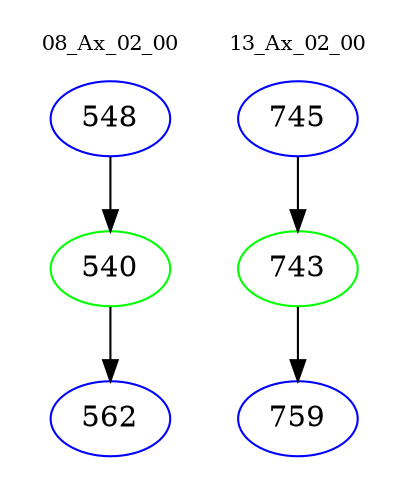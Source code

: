 digraph{
subgraph cluster_0 {
color = white
label = "08_Ax_02_00";
fontsize=10;
T0_548 [label="548", color="blue"]
T0_548 -> T0_540 [color="black"]
T0_540 [label="540", color="green"]
T0_540 -> T0_562 [color="black"]
T0_562 [label="562", color="blue"]
}
subgraph cluster_1 {
color = white
label = "13_Ax_02_00";
fontsize=10;
T1_745 [label="745", color="blue"]
T1_745 -> T1_743 [color="black"]
T1_743 [label="743", color="green"]
T1_743 -> T1_759 [color="black"]
T1_759 [label="759", color="blue"]
}
}
